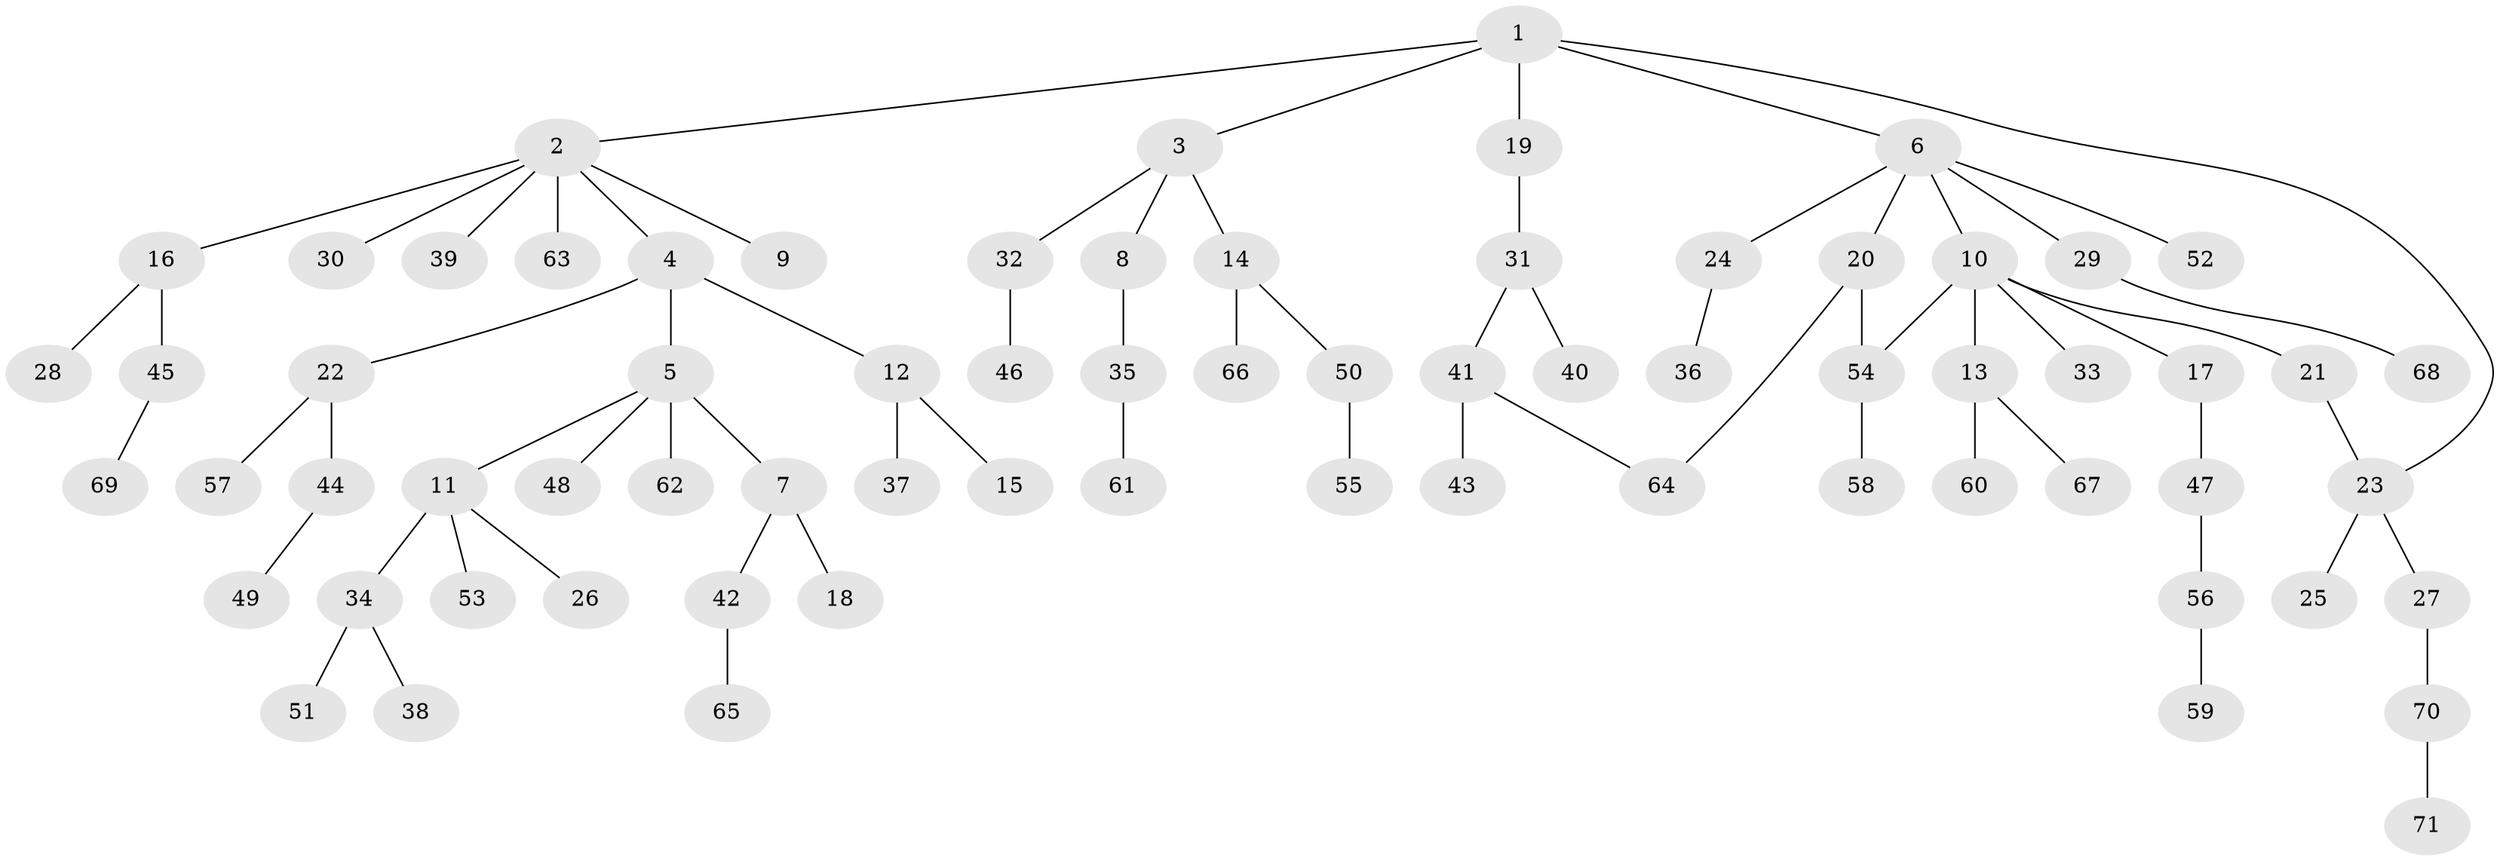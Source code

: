 // coarse degree distribution, {5: 0.045454545454545456, 3: 0.22727272727272727, 2: 0.13636363636363635, 4: 0.13636363636363635, 1: 0.45454545454545453}
// Generated by graph-tools (version 1.1) at 2025/36/03/04/25 23:36:11]
// undirected, 71 vertices, 73 edges
graph export_dot {
  node [color=gray90,style=filled];
  1;
  2;
  3;
  4;
  5;
  6;
  7;
  8;
  9;
  10;
  11;
  12;
  13;
  14;
  15;
  16;
  17;
  18;
  19;
  20;
  21;
  22;
  23;
  24;
  25;
  26;
  27;
  28;
  29;
  30;
  31;
  32;
  33;
  34;
  35;
  36;
  37;
  38;
  39;
  40;
  41;
  42;
  43;
  44;
  45;
  46;
  47;
  48;
  49;
  50;
  51;
  52;
  53;
  54;
  55;
  56;
  57;
  58;
  59;
  60;
  61;
  62;
  63;
  64;
  65;
  66;
  67;
  68;
  69;
  70;
  71;
  1 -- 2;
  1 -- 3;
  1 -- 6;
  1 -- 19;
  1 -- 23;
  2 -- 4;
  2 -- 9;
  2 -- 16;
  2 -- 30;
  2 -- 39;
  2 -- 63;
  3 -- 8;
  3 -- 14;
  3 -- 32;
  4 -- 5;
  4 -- 12;
  4 -- 22;
  5 -- 7;
  5 -- 11;
  5 -- 48;
  5 -- 62;
  6 -- 10;
  6 -- 20;
  6 -- 24;
  6 -- 29;
  6 -- 52;
  7 -- 18;
  7 -- 42;
  8 -- 35;
  10 -- 13;
  10 -- 17;
  10 -- 21;
  10 -- 33;
  10 -- 54;
  11 -- 26;
  11 -- 34;
  11 -- 53;
  12 -- 15;
  12 -- 37;
  13 -- 60;
  13 -- 67;
  14 -- 50;
  14 -- 66;
  16 -- 28;
  16 -- 45;
  17 -- 47;
  19 -- 31;
  20 -- 54;
  20 -- 64;
  21 -- 23;
  22 -- 44;
  22 -- 57;
  23 -- 25;
  23 -- 27;
  24 -- 36;
  27 -- 70;
  29 -- 68;
  31 -- 40;
  31 -- 41;
  32 -- 46;
  34 -- 38;
  34 -- 51;
  35 -- 61;
  41 -- 43;
  41 -- 64;
  42 -- 65;
  44 -- 49;
  45 -- 69;
  47 -- 56;
  50 -- 55;
  54 -- 58;
  56 -- 59;
  70 -- 71;
}
